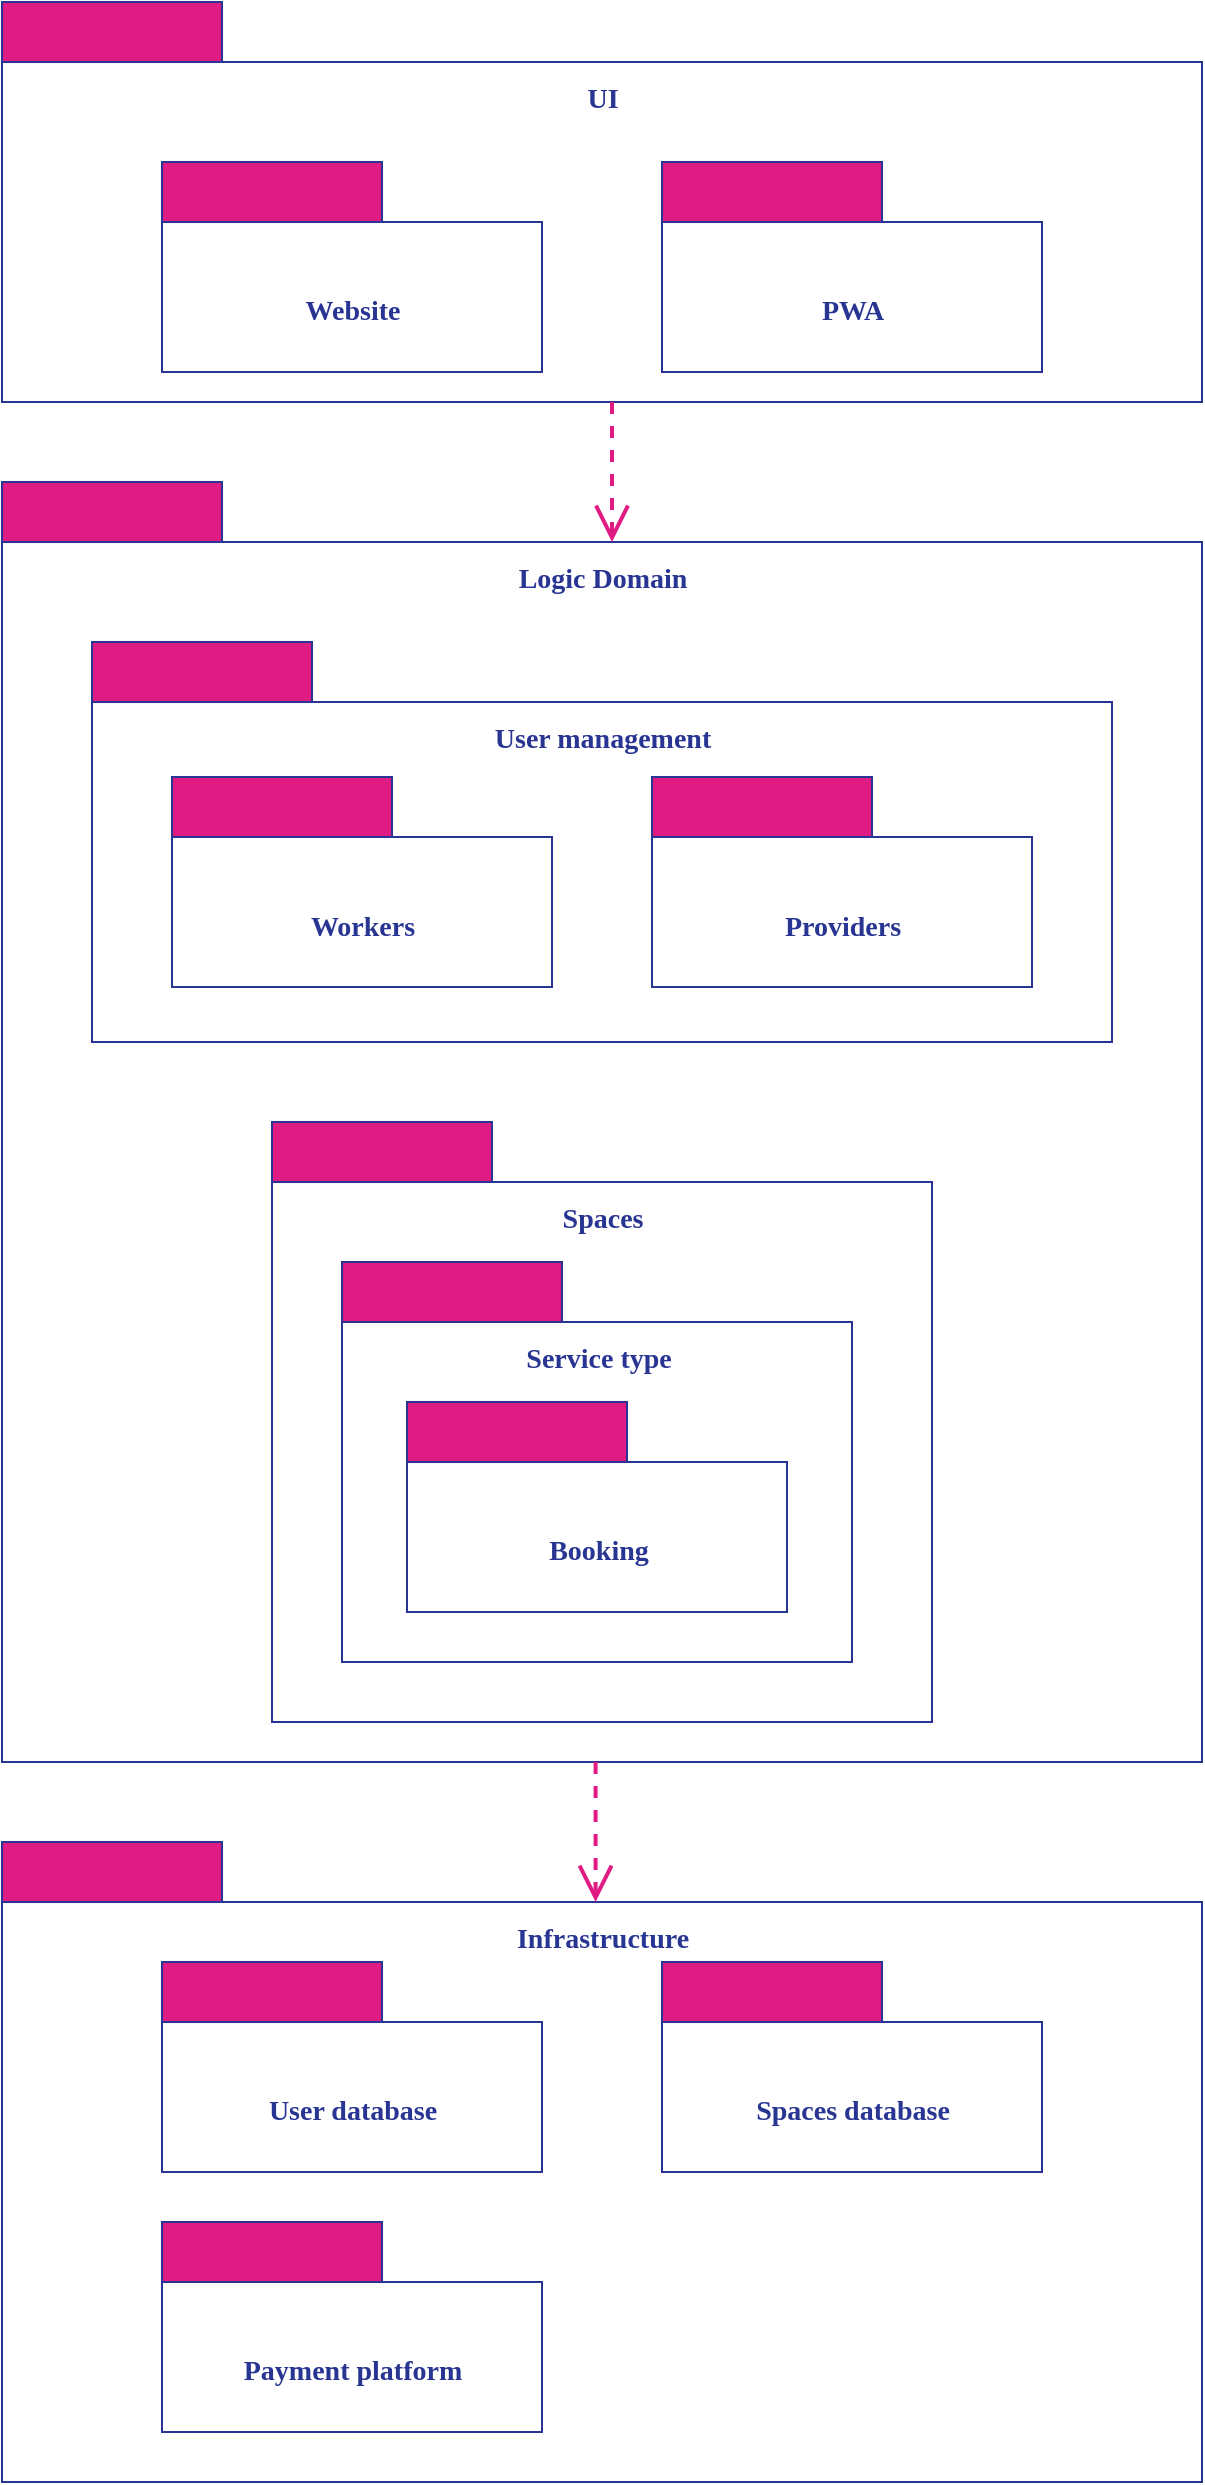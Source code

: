 <mxfile version="19.0.3" type="github" pages="2">
  <diagram name="Software architecture" id="5f0bae14-7c28-e335-631c-24af17079c00">
    <mxGraphModel dx="664" dy="734" grid="1" gridSize="10" guides="1" tooltips="1" connect="1" arrows="1" fold="1" page="1" pageScale="1" pageWidth="850" pageHeight="1100" background="none" math="0" shadow="0">
      <root>
        <mxCell id="0" />
        <mxCell id="1" parent="0" />
        <mxCell id="NSYahBQXKVozMKSmouF_-10" value="" style="shape=folder;fontStyle=1;tabWidth=110;tabHeight=30;tabPosition=left;html=1;boundedLbl=1;labelInHeader=1;container=0;collapsible=0;strokeColor=#283592;fillColor=#E01B84;fontColor=#FFFFFF;fontFamily=Verdana;" parent="1" vertex="1">
          <mxGeometry x="125" width="600" height="200" as="geometry" />
        </mxCell>
        <mxCell id="NSYahBQXKVozMKSmouF_-11" value="&lt;font face=&quot;Verdana&quot;&gt;UI&lt;/font&gt;" style="html=1;strokeColor=#283592;resizeWidth=1;resizeHeight=1;fillColor=default;part=1;connectable=0;allowArrows=0;deletable=0;fontColor=#283592;fontStyle=1;fontSize=14;verticalAlign=bottom;labelPosition=center;verticalLabelPosition=top;align=center;" parent="1" vertex="1">
          <mxGeometry x="125" y="30" width="600" height="170" as="geometry">
            <mxPoint y="30" as="offset" />
          </mxGeometry>
        </mxCell>
        <mxCell id="NSYahBQXKVozMKSmouF_-15" value="" style="shape=folder;fontStyle=1;tabWidth=110;tabHeight=30;tabPosition=left;html=1;boundedLbl=1;labelInHeader=1;container=0;collapsible=0;strokeColor=#283592;fillColor=#E01B84;fontColor=#FFFFFF;fontFamily=Verdana;" parent="1" vertex="1">
          <mxGeometry x="205" y="80" width="190" height="105" as="geometry" />
        </mxCell>
        <mxCell id="NSYahBQXKVozMKSmouF_-16" value="Website" style="html=1;strokeColor=#283592;resizeWidth=1;resizeHeight=1;fillColor=default;part=1;connectable=0;allowArrows=0;deletable=0;fontColor=#283592;verticalAlign=top;fontFamily=Verdana;fontSize=14;fontStyle=1;labelPosition=center;verticalLabelPosition=middle;align=center;" parent="1" vertex="1">
          <mxGeometry x="205" y="110" width="190" height="75" as="geometry">
            <mxPoint y="30" as="offset" />
          </mxGeometry>
        </mxCell>
        <mxCell id="NSYahBQXKVozMKSmouF_-17" value="" style="shape=folder;fontStyle=1;tabWidth=110;tabHeight=30;tabPosition=left;html=1;boundedLbl=1;labelInHeader=1;container=0;collapsible=0;strokeColor=#283592;fillColor=#E01B84;fontColor=#FFFFFF;fontFamily=Verdana;" parent="1" vertex="1">
          <mxGeometry x="455" y="80" width="190" height="105" as="geometry" />
        </mxCell>
        <mxCell id="NSYahBQXKVozMKSmouF_-19" value="PWA" style="html=1;strokeColor=#283592;resizeWidth=1;resizeHeight=1;fillColor=default;part=1;connectable=0;allowArrows=0;deletable=0;fontColor=#283592;verticalAlign=top;fontFamily=Verdana;fontSize=14;fontStyle=1" parent="1" vertex="1">
          <mxGeometry x="455" y="110" width="190" height="75" as="geometry">
            <mxPoint y="30" as="offset" />
          </mxGeometry>
        </mxCell>
        <mxCell id="NSYahBQXKVozMKSmouF_-20" value="" style="shape=folder;fontStyle=1;tabWidth=110;tabHeight=30;tabPosition=left;html=1;boundedLbl=1;labelInHeader=1;container=0;collapsible=0;strokeColor=#283592;fillColor=#E01B84;fontColor=#FFFFFF;fontFamily=Verdana;" parent="1" vertex="1">
          <mxGeometry x="125" y="240" width="600" height="640" as="geometry" />
        </mxCell>
        <mxCell id="NSYahBQXKVozMKSmouF_-21" value="&lt;font face=&quot;Verdana&quot;&gt;Logic Domain&lt;/font&gt;" style="html=1;strokeColor=#283592;resizeWidth=1;resizeHeight=1;fillColor=default;part=1;connectable=0;allowArrows=0;deletable=0;fontColor=#283592;fontStyle=1;fontSize=14;verticalAlign=bottom;labelPosition=center;verticalLabelPosition=top;align=center;" parent="1" vertex="1">
          <mxGeometry x="125" y="270" width="600" height="610" as="geometry">
            <mxPoint y="30" as="offset" />
          </mxGeometry>
        </mxCell>
        <mxCell id="NSYahBQXKVozMKSmouF_-22" value="" style="shape=folder;fontStyle=1;tabWidth=110;tabHeight=30;tabPosition=left;html=1;boundedLbl=1;labelInHeader=1;container=0;collapsible=0;strokeColor=#283592;fillColor=#E01B84;fontColor=#FFFFFF;fontFamily=Verdana;" parent="1" vertex="1">
          <mxGeometry x="170" y="320" width="510" height="200" as="geometry" />
        </mxCell>
        <mxCell id="NSYahBQXKVozMKSmouF_-23" value="User management" style="html=1;strokeColor=#283592;resizeWidth=1;resizeHeight=1;fillColor=default;part=1;connectable=0;allowArrows=0;deletable=0;fontColor=#283592;verticalAlign=bottom;fontFamily=Verdana;fontSize=14;fontStyle=1;labelPosition=center;verticalLabelPosition=top;align=center;" parent="1" vertex="1">
          <mxGeometry x="170" y="350" width="510" height="170" as="geometry">
            <mxPoint y="30" as="offset" />
          </mxGeometry>
        </mxCell>
        <mxCell id="NSYahBQXKVozMKSmouF_-24" value="" style="shape=folder;fontStyle=1;tabWidth=110;tabHeight=30;tabPosition=left;html=1;boundedLbl=1;labelInHeader=1;container=0;collapsible=0;strokeColor=#283592;fillColor=#E01B84;fontColor=#FFFFFF;fontFamily=Verdana;" parent="1" vertex="1">
          <mxGeometry x="210" y="387.5" width="190" height="105" as="geometry" />
        </mxCell>
        <mxCell id="NSYahBQXKVozMKSmouF_-25" value="Workers" style="html=1;strokeColor=#283592;resizeWidth=1;resizeHeight=1;fillColor=default;part=1;connectable=0;allowArrows=0;deletable=0;fontColor=#283592;verticalAlign=top;fontFamily=Verdana;fontSize=14;fontStyle=1" parent="1" vertex="1">
          <mxGeometry x="210" y="417.5" width="190" height="75" as="geometry">
            <mxPoint y="30" as="offset" />
          </mxGeometry>
        </mxCell>
        <mxCell id="NSYahBQXKVozMKSmouF_-26" value="" style="endArrow=open;html=1;rounded=0;fontFamily=Verdana;fontSize=14;fontColor=#283592;dashed=1;endFill=0;strokeWidth=2;endSize=14;jumpSize=11;strokeColor=#E01B84;" parent="1" edge="1">
          <mxGeometry width="50" height="50" relative="1" as="geometry">
            <mxPoint x="430" y="200" as="sourcePoint" />
            <mxPoint x="430" y="270" as="targetPoint" />
          </mxGeometry>
        </mxCell>
        <mxCell id="NSYahBQXKVozMKSmouF_-27" value="" style="shape=folder;fontStyle=1;tabWidth=110;tabHeight=30;tabPosition=left;html=1;boundedLbl=1;labelInHeader=1;container=0;collapsible=0;strokeColor=#283592;fillColor=#E01B84;fontColor=#FFFFFF;fontFamily=Verdana;" parent="1" vertex="1">
          <mxGeometry x="450" y="387.5" width="190" height="105" as="geometry" />
        </mxCell>
        <mxCell id="NSYahBQXKVozMKSmouF_-28" value="Providers" style="html=1;strokeColor=#283592;resizeWidth=1;resizeHeight=1;fillColor=default;part=1;connectable=0;allowArrows=0;deletable=0;fontColor=#283592;verticalAlign=top;fontFamily=Verdana;fontSize=14;fontStyle=1" parent="1" vertex="1">
          <mxGeometry x="450" y="417.5" width="190" height="75" as="geometry">
            <mxPoint y="30" as="offset" />
          </mxGeometry>
        </mxCell>
        <mxCell id="NSYahBQXKVozMKSmouF_-29" value="" style="shape=folder;fontStyle=1;tabWidth=110;tabHeight=30;tabPosition=left;html=1;boundedLbl=1;labelInHeader=1;container=0;collapsible=0;strokeColor=#283592;fillColor=#E01B84;fontColor=#FFFFFF;fontFamily=Verdana;" parent="1" vertex="1">
          <mxGeometry x="260" y="560" width="330" height="300" as="geometry" />
        </mxCell>
        <mxCell id="NSYahBQXKVozMKSmouF_-30" value="Spaces" style="html=1;strokeColor=#283592;resizeWidth=1;resizeHeight=1;fillColor=default;part=1;connectable=0;allowArrows=0;deletable=0;fontColor=#283592;verticalAlign=bottom;fontFamily=Verdana;fontSize=14;fontStyle=1;labelPosition=center;verticalLabelPosition=top;align=center;" parent="1" vertex="1">
          <mxGeometry x="260" y="590" width="330" height="270" as="geometry">
            <mxPoint y="30" as="offset" />
          </mxGeometry>
        </mxCell>
        <mxCell id="NSYahBQXKVozMKSmouF_-31" value="" style="shape=folder;fontStyle=1;tabWidth=110;tabHeight=30;tabPosition=left;html=1;boundedLbl=1;labelInHeader=1;container=0;collapsible=0;strokeColor=#283592;fillColor=#E01B84;fontColor=#FFFFFF;fontFamily=Verdana;" parent="1" vertex="1">
          <mxGeometry x="295" y="630" width="255" height="200" as="geometry" />
        </mxCell>
        <mxCell id="NSYahBQXKVozMKSmouF_-32" value="Service type" style="html=1;strokeColor=#283592;resizeWidth=1;resizeHeight=1;fillColor=default;part=1;connectable=0;allowArrows=0;deletable=0;fontColor=#283592;verticalAlign=bottom;fontFamily=Verdana;fontSize=14;fontStyle=1;labelPosition=center;verticalLabelPosition=top;align=center;" parent="1" vertex="1">
          <mxGeometry x="295" y="660" width="255" height="170" as="geometry">
            <mxPoint y="30" as="offset" />
          </mxGeometry>
        </mxCell>
        <mxCell id="NSYahBQXKVozMKSmouF_-33" value="" style="shape=folder;fontStyle=1;tabWidth=110;tabHeight=30;tabPosition=left;html=1;boundedLbl=1;labelInHeader=1;container=0;collapsible=0;strokeColor=#283592;fillColor=#E01B84;fontColor=#FFFFFF;fontFamily=Verdana;" parent="1" vertex="1">
          <mxGeometry x="327.5" y="700" width="190" height="105" as="geometry" />
        </mxCell>
        <mxCell id="NSYahBQXKVozMKSmouF_-34" value="Booking&lt;br&gt;" style="html=1;strokeColor=#283592;resizeWidth=1;resizeHeight=1;fillColor=default;part=1;connectable=0;allowArrows=0;deletable=0;fontColor=#283592;verticalAlign=top;fontFamily=Verdana;fontSize=14;fontStyle=1" parent="1" vertex="1">
          <mxGeometry x="327.5" y="730" width="190" height="75" as="geometry">
            <mxPoint y="30" as="offset" />
          </mxGeometry>
        </mxCell>
        <mxCell id="NSYahBQXKVozMKSmouF_-35" value="" style="shape=folder;fontStyle=1;tabWidth=110;tabHeight=30;tabPosition=left;html=1;boundedLbl=1;labelInHeader=1;container=0;collapsible=0;strokeColor=#283592;fillColor=#E01B84;fontColor=#FFFFFF;fontFamily=Verdana;" parent="1" vertex="1">
          <mxGeometry x="125" y="920" width="600" height="320" as="geometry" />
        </mxCell>
        <mxCell id="NSYahBQXKVozMKSmouF_-36" value="Infrastructure" style="html=1;strokeColor=#283592;resizeWidth=1;resizeHeight=1;fillColor=default;part=1;connectable=0;allowArrows=0;deletable=0;fontColor=#283592;verticalAlign=bottom;fontFamily=Verdana;fontSize=14;fontStyle=1;labelPosition=center;verticalLabelPosition=top;align=center;" parent="1" vertex="1">
          <mxGeometry x="125" y="950" width="600" height="290" as="geometry">
            <mxPoint y="30" as="offset" />
          </mxGeometry>
        </mxCell>
        <mxCell id="NSYahBQXKVozMKSmouF_-37" value="" style="endArrow=open;html=1;rounded=0;fontFamily=Verdana;fontSize=14;fontColor=#283592;dashed=1;endFill=0;strokeWidth=2;endSize=14;jumpSize=11;strokeColor=#E01B84;" parent="1" edge="1">
          <mxGeometry width="50" height="50" relative="1" as="geometry">
            <mxPoint x="421.79" y="880" as="sourcePoint" />
            <mxPoint x="421.79" y="950" as="targetPoint" />
          </mxGeometry>
        </mxCell>
        <mxCell id="NSYahBQXKVozMKSmouF_-38" value="" style="shape=folder;fontStyle=1;tabWidth=110;tabHeight=30;tabPosition=left;html=1;boundedLbl=1;labelInHeader=1;container=0;collapsible=0;strokeColor=#283592;fillColor=#E01B84;fontColor=#FFFFFF;fontFamily=Verdana;" parent="1" vertex="1">
          <mxGeometry x="205" y="980" width="190" height="105" as="geometry" />
        </mxCell>
        <mxCell id="NSYahBQXKVozMKSmouF_-39" value="User database" style="html=1;strokeColor=#283592;resizeWidth=1;resizeHeight=1;fillColor=default;part=1;connectable=0;allowArrows=0;deletable=0;fontColor=#283592;verticalAlign=top;fontFamily=Verdana;fontSize=14;fontStyle=1" parent="1" vertex="1">
          <mxGeometry x="205" y="1010" width="190" height="75" as="geometry">
            <mxPoint y="30" as="offset" />
          </mxGeometry>
        </mxCell>
        <mxCell id="NSYahBQXKVozMKSmouF_-40" value="" style="shape=folder;fontStyle=1;tabWidth=110;tabHeight=30;tabPosition=left;html=1;boundedLbl=1;labelInHeader=1;container=0;collapsible=0;strokeColor=#283592;fillColor=#E01B84;fontColor=#FFFFFF;fontFamily=Verdana;" parent="1" vertex="1">
          <mxGeometry x="455" y="980" width="190" height="105" as="geometry" />
        </mxCell>
        <mxCell id="NSYahBQXKVozMKSmouF_-41" value="Spaces database" style="html=1;strokeColor=#283592;resizeWidth=1;resizeHeight=1;fillColor=default;part=1;connectable=0;allowArrows=0;deletable=0;fontColor=#283592;verticalAlign=top;fontFamily=Verdana;fontSize=14;fontStyle=1" parent="1" vertex="1">
          <mxGeometry x="455" y="1010" width="190" height="75" as="geometry">
            <mxPoint y="30" as="offset" />
          </mxGeometry>
        </mxCell>
        <mxCell id="NSYahBQXKVozMKSmouF_-42" value="" style="shape=folder;fontStyle=1;tabWidth=110;tabHeight=30;tabPosition=left;html=1;boundedLbl=1;labelInHeader=1;container=0;collapsible=0;strokeColor=#283592;fillColor=#E01B84;fontColor=#FFFFFF;fontFamily=Verdana;" parent="1" vertex="1">
          <mxGeometry x="205" y="1110" width="190" height="105" as="geometry" />
        </mxCell>
        <mxCell id="NSYahBQXKVozMKSmouF_-43" value="Payment platform&lt;br&gt;" style="html=1;strokeColor=#283592;resizeWidth=1;resizeHeight=1;fillColor=default;part=1;connectable=0;allowArrows=0;deletable=0;fontColor=#283592;verticalAlign=top;fontFamily=Verdana;fontSize=14;fontStyle=1" parent="1" vertex="1">
          <mxGeometry x="205" y="1140" width="190" height="75" as="geometry">
            <mxPoint y="30" as="offset" />
          </mxGeometry>
        </mxCell>
      </root>
    </mxGraphModel>
  </diagram>
  <diagram id="iG_LOsaKloDkQroVXwyV" name="Physical architecture">
    <mxGraphModel dx="1107" dy="1223" grid="1" gridSize="10" guides="1" tooltips="1" connect="1" arrows="1" fold="1" page="1" pageScale="1" pageWidth="850" pageHeight="1100" math="0" shadow="0">
      <root>
        <mxCell id="0" />
        <mxCell id="1" parent="0" />
        <mxCell id="Yg7cljY-dxGJgQweM0sH-30" value="http" style="edgeStyle=orthogonalEdgeStyle;rounded=0;orthogonalLoop=1;jettySize=auto;html=1;exitX=0.129;exitY=-0.019;exitDx=0;exitDy=0;exitPerimeter=0;entryX=0;entryY=0;entryDx=35;entryDy=120.0;entryPerimeter=0;fontColor=#E01B84;endArrow=none;endFill=0;strokeColor=#E01B84;fontSize=14;" edge="1" parent="1" source="Yg7cljY-dxGJgQweM0sH-1" target="Yg7cljY-dxGJgQweM0sH-29">
          <mxGeometry relative="1" as="geometry">
            <Array as="points">
              <mxPoint x="550" y="80" />
            </Array>
          </mxGeometry>
        </mxCell>
        <mxCell id="Yg7cljY-dxGJgQweM0sH-1" value="&lt;font color=&quot;#e01b84&quot;&gt;&lt;b&gt;«device»&lt;br&gt;End-user device&lt;/b&gt;&lt;/font&gt;" style="verticalAlign=top;align=center;spacingTop=8;spacingLeft=2;spacingRight=12;shape=cube;size=10;direction=south;fontStyle=4;html=1;rounded=0;shadow=0;comic=0;labelBackgroundColor=none;strokeWidth=1;fontFamily=Verdana;fontSize=12;strokeColor=#283592;fillColor=#E0E1FF;" vertex="1" parent="1">
          <mxGeometry x="35" y="40" width="260" height="310" as="geometry" />
        </mxCell>
        <mxCell id="Yg7cljY-dxGJgQweM0sH-19" value="«component»&lt;br&gt;&lt;b&gt;GPS sensor&lt;/b&gt;" style="html=1;dropTarget=0;strokeColor=#283592;fontColor=#E01B84;fillColor=#C0C8FF;" vertex="1" parent="1">
          <mxGeometry x="77.5" y="100" width="155" height="65" as="geometry" />
        </mxCell>
        <mxCell id="Yg7cljY-dxGJgQweM0sH-20" value="" style="shape=module;jettyWidth=8;jettyHeight=4;fillColor=#6C6F92;" vertex="1" parent="Yg7cljY-dxGJgQweM0sH-19">
          <mxGeometry x="1" width="20" height="20" relative="1" as="geometry">
            <mxPoint x="-27" y="7" as="offset" />
          </mxGeometry>
        </mxCell>
        <mxCell id="Yg7cljY-dxGJgQweM0sH-21" value="«interface»&lt;br&gt;&lt;b&gt;Browser&lt;/b&gt;" style="html=1;dropTarget=0;strokeColor=#283592;fontColor=#E01B84;fillColor=#C0C8FF;" vertex="1" parent="1">
          <mxGeometry x="77.5" y="185" width="155" height="65" as="geometry" />
        </mxCell>
        <mxCell id="Yg7cljY-dxGJgQweM0sH-22" value="" style="shape=module;jettyWidth=8;jettyHeight=4;fillColor=#6C6F92;" vertex="1" parent="Yg7cljY-dxGJgQweM0sH-21">
          <mxGeometry x="1" width="20" height="20" relative="1" as="geometry">
            <mxPoint x="-27" y="7" as="offset" />
          </mxGeometry>
        </mxCell>
        <mxCell id="Yg7cljY-dxGJgQweM0sH-26" value="«component»&lt;br&gt;&lt;b&gt;WiFi interface&lt;br&gt;&lt;/b&gt;" style="html=1;dropTarget=0;strokeColor=#283592;fontColor=#E01B84;fillColor=#C0C8FF;" vertex="1" parent="1">
          <mxGeometry x="77.5" y="270" width="155" height="65" as="geometry" />
        </mxCell>
        <mxCell id="Yg7cljY-dxGJgQweM0sH-27" value="" style="shape=module;jettyWidth=8;jettyHeight=4;fillColor=#6C6F92;" vertex="1" parent="Yg7cljY-dxGJgQweM0sH-26">
          <mxGeometry x="1" width="20" height="20" relative="1" as="geometry">
            <mxPoint x="-27" y="7" as="offset" />
          </mxGeometry>
        </mxCell>
        <mxCell id="Yg7cljY-dxGJgQweM0sH-28" value="&lt;font color=&quot;#e01b84&quot;&gt;&lt;b&gt;Local Server&lt;/b&gt;&lt;/font&gt;" style="verticalAlign=top;align=center;spacingTop=8;spacingLeft=2;spacingRight=12;shape=cube;size=10;direction=south;fontStyle=4;html=1;rounded=0;shadow=0;comic=0;labelBackgroundColor=none;strokeWidth=1;fontFamily=Verdana;fontSize=12;strokeColor=#283592;fillColor=#E0E1FF;" vertex="1" parent="1">
          <mxGeometry x="475" y="140" width="260" height="160" as="geometry" />
        </mxCell>
        <mxCell id="Yg7cljY-dxGJgQweM0sH-32" value="http" style="edgeStyle=orthogonalEdgeStyle;rounded=0;orthogonalLoop=1;jettySize=auto;html=1;exitX=0;exitY=0;exitDx=60;exitDy=65;exitPerimeter=0;entryX=0;entryY=0;entryDx=0;entryDy=125;entryPerimeter=0;fontSize=14;fontColor=#E01B84;endArrow=none;endFill=0;strokeColor=#E01B84;" edge="1" parent="1" source="Yg7cljY-dxGJgQweM0sH-29" target="Yg7cljY-dxGJgQweM0sH-28">
          <mxGeometry relative="1" as="geometry">
            <Array as="points">
              <mxPoint x="605" y="140" />
            </Array>
          </mxGeometry>
        </mxCell>
        <mxCell id="Yg7cljY-dxGJgQweM0sH-29" value="&lt;font color=&quot;#e01b84&quot;&gt;&lt;b&gt;Internet&lt;/b&gt;&lt;/font&gt;" style="verticalAlign=top;align=center;spacingTop=8;spacingLeft=2;spacingRight=12;shape=cube;size=10;direction=south;fontStyle=4;html=1;rounded=0;shadow=0;comic=0;labelBackgroundColor=none;strokeWidth=1;fontFamily=Verdana;fontSize=12;strokeColor=#283592;fillColor=#E0E1FF;" vertex="1" parent="1">
          <mxGeometry x="550" y="40" width="120" height="60" as="geometry" />
        </mxCell>
        <mxCell id="Yg7cljY-dxGJgQweM0sH-31" value="«artifact»&lt;br&gt;Most popular searches in this area" style="html=1;outlineConnect=0;whiteSpace=wrap;fillColor=#C0C8FF;shape=mxgraph.archimate3.application;appType=artifact;archiType=square;fontSize=12;fontColor=#E01B84;strokeColor=#283592;" vertex="1" parent="1">
          <mxGeometry x="520" y="190" width="150" height="75" as="geometry" />
        </mxCell>
        <mxCell id="Yg7cljY-dxGJgQweM0sH-33" value="&lt;font color=&quot;#e01b84&quot;&gt;&lt;b&gt;Internet&lt;/b&gt;&lt;/font&gt;" style="verticalAlign=top;align=center;spacingTop=8;spacingLeft=2;spacingRight=12;shape=cube;size=10;direction=south;fontStyle=4;html=1;rounded=0;shadow=0;comic=0;labelBackgroundColor=none;strokeWidth=1;fontFamily=Verdana;fontSize=12;strokeColor=#283592;fillColor=#E0E1FF;" vertex="1" parent="1">
          <mxGeometry x="535" y="360" width="120" height="60" as="geometry" />
        </mxCell>
        <mxCell id="Yg7cljY-dxGJgQweM0sH-34" value="http" style="edgeStyle=orthogonalEdgeStyle;rounded=0;orthogonalLoop=1;jettySize=auto;html=1;exitX=0;exitY=0;exitDx=160;exitDy=135;exitPerimeter=0;entryX=0;entryY=0;entryDx=0;entryDy=55;entryPerimeter=0;fontSize=14;fontColor=#E01B84;endArrow=none;endFill=0;strokeColor=#E01B84;" edge="1" parent="1" source="Yg7cljY-dxGJgQweM0sH-28" target="Yg7cljY-dxGJgQweM0sH-33">
          <mxGeometry relative="1" as="geometry">
            <mxPoint x="420" y="470.0" as="sourcePoint" />
            <mxPoint x="440" y="530.0" as="targetPoint" />
            <Array as="points">
              <mxPoint x="600" y="320" />
              <mxPoint x="600" y="320" />
            </Array>
          </mxGeometry>
        </mxCell>
        <mxCell id="b4odTZnrSRzup_Z-sXtH-1" value="" style="shape=folder;fontStyle=1;tabWidth=110;tabHeight=30;tabPosition=left;html=1;boundedLbl=1;labelInHeader=1;container=0;collapsible=0;strokeColor=#283592;fillColor=#E01B84;fontColor=#FFFFFF;fontFamily=Verdana;" vertex="1" parent="1">
          <mxGeometry x="280" y="490" width="250" height="380" as="geometry" />
        </mxCell>
        <mxCell id="s-Z3hQG9AAsjJiZrg_Br-1" value="&lt;font face=&quot;Verdana&quot;&gt;Service Hoster&lt;/font&gt;" style="html=1;strokeColor=#283592;resizeWidth=1;resizeHeight=1;fillColor=default;part=1;connectable=0;allowArrows=0;deletable=0;fontColor=#283592;fontStyle=1;fontSize=14;verticalAlign=bottom;labelPosition=center;verticalLabelPosition=top;align=center;" vertex="1" parent="1">
          <mxGeometry x="280" y="520" width="250" height="350" as="geometry">
            <mxPoint y="30" as="offset" />
          </mxGeometry>
        </mxCell>
        <mxCell id="b4odTZnrSRzup_Z-sXtH-2" value="http" style="edgeStyle=orthogonalEdgeStyle;rounded=0;orthogonalLoop=1;jettySize=auto;html=1;exitX=0;exitY=0;exitDx=60;exitDy=65;exitPerimeter=0;fontSize=14;fontColor=#E01B84;endArrow=none;endFill=0;strokeColor=#E01B84;" edge="1" parent="1" source="Yg7cljY-dxGJgQweM0sH-33">
          <mxGeometry relative="1" as="geometry">
            <mxPoint x="430" y="680" as="sourcePoint" />
            <mxPoint x="398" y="520" as="targetPoint" />
            <Array as="points">
              <mxPoint x="590" y="480" />
              <mxPoint x="398" y="480" />
            </Array>
          </mxGeometry>
        </mxCell>
        <mxCell id="b4odTZnrSRzup_Z-sXtH-7" style="edgeStyle=orthogonalEdgeStyle;rounded=0;orthogonalLoop=1;jettySize=auto;html=1;exitX=0;exitY=0;exitDx=130;exitDy=105;exitPerimeter=0;entryX=0.006;entryY=0.518;entryDx=0;entryDy=0;entryPerimeter=0;fontSize=14;fontColor=#E01B84;endArrow=none;endFill=0;strokeColor=#E01B84;" edge="1" parent="1" source="b4odTZnrSRzup_Z-sXtH-3" target="b4odTZnrSRzup_Z-sXtH-5">
          <mxGeometry relative="1" as="geometry">
            <Array as="points">
              <mxPoint x="395" y="721" />
            </Array>
          </mxGeometry>
        </mxCell>
        <mxCell id="b4odTZnrSRzup_Z-sXtH-3" value="&lt;font color=&quot;#e01b84&quot;&gt;&lt;b&gt;Linux Server&lt;br&gt;&lt;/b&gt;&lt;/font&gt;" style="verticalAlign=top;align=center;spacingTop=8;spacingLeft=2;spacingRight=12;shape=cube;size=10;direction=south;fontStyle=4;html=1;rounded=0;shadow=0;comic=0;labelBackgroundColor=none;strokeWidth=1;fontFamily=Verdana;fontSize=12;strokeColor=#283592;fillColor=#E0E1FF;" vertex="1" parent="1">
          <mxGeometry x="300" y="550" width="200" height="130" as="geometry" />
        </mxCell>
        <mxCell id="b4odTZnrSRzup_Z-sXtH-4" value="«artifact»&lt;br&gt;Express JS API" style="html=1;outlineConnect=0;whiteSpace=wrap;fillColor=#C0C8FF;shape=mxgraph.archimate3.application;appType=artifact;archiType=square;fontSize=12;fontColor=#E01B84;strokeColor=#283592;" vertex="1" parent="1">
          <mxGeometry x="320" y="590" width="150" height="75" as="geometry" />
        </mxCell>
        <mxCell id="b4odTZnrSRzup_Z-sXtH-5" value="&lt;font color=&quot;#e01b84&quot;&gt;&lt;b&gt;Linux Server&lt;br&gt;&lt;/b&gt;&lt;/font&gt;" style="verticalAlign=top;align=center;spacingTop=8;spacingLeft=2;spacingRight=12;shape=cube;size=10;direction=south;fontStyle=4;html=1;rounded=0;shadow=0;comic=0;labelBackgroundColor=none;strokeWidth=1;fontFamily=Verdana;fontSize=12;strokeColor=#283592;fillColor=#E0E1FF;" vertex="1" parent="1">
          <mxGeometry x="300" y="720" width="200" height="130" as="geometry" />
        </mxCell>
        <mxCell id="b4odTZnrSRzup_Z-sXtH-6" value="«artifact»&lt;br&gt;MongoDB database" style="html=1;outlineConnect=0;whiteSpace=wrap;fillColor=#C0C8FF;shape=mxgraph.archimate3.application;appType=artifact;archiType=square;fontSize=12;fontColor=#E01B84;strokeColor=#283592;" vertex="1" parent="1">
          <mxGeometry x="320" y="760" width="150" height="75" as="geometry" />
        </mxCell>
      </root>
    </mxGraphModel>
  </diagram>
</mxfile>
